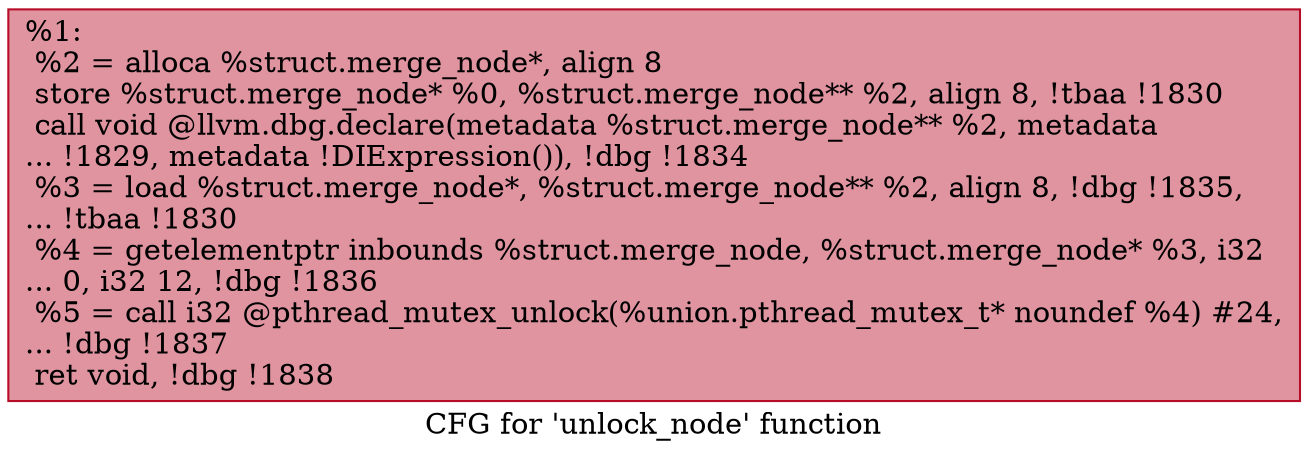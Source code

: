 digraph "CFG for 'unlock_node' function" {
	label="CFG for 'unlock_node' function";

	Node0x24bf510 [shape=record,color="#b70d28ff", style=filled, fillcolor="#b70d2870",label="{%1:\l  %2 = alloca %struct.merge_node*, align 8\l  store %struct.merge_node* %0, %struct.merge_node** %2, align 8, !tbaa !1830\l  call void @llvm.dbg.declare(metadata %struct.merge_node** %2, metadata\l... !1829, metadata !DIExpression()), !dbg !1834\l  %3 = load %struct.merge_node*, %struct.merge_node** %2, align 8, !dbg !1835,\l... !tbaa !1830\l  %4 = getelementptr inbounds %struct.merge_node, %struct.merge_node* %3, i32\l... 0, i32 12, !dbg !1836\l  %5 = call i32 @pthread_mutex_unlock(%union.pthread_mutex_t* noundef %4) #24,\l... !dbg !1837\l  ret void, !dbg !1838\l}"];
}
